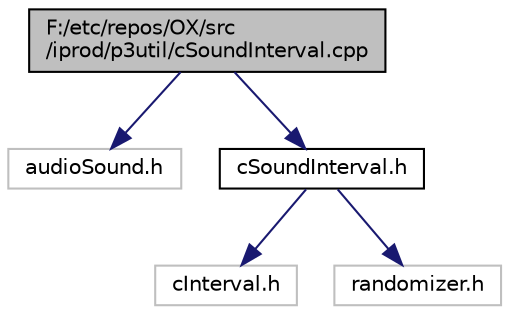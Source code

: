 digraph "F:/etc/repos/OX/src/iprod/p3util/cSoundInterval.cpp"
{
  edge [fontname="Helvetica",fontsize="10",labelfontname="Helvetica",labelfontsize="10"];
  node [fontname="Helvetica",fontsize="10",shape=record];
  Node1 [label="F:/etc/repos/OX/src\l/iprod/p3util/cSoundInterval.cpp",height=0.2,width=0.4,color="black", fillcolor="grey75", style="filled" fontcolor="black"];
  Node1 -> Node2 [color="midnightblue",fontsize="10",style="solid",fontname="Helvetica"];
  Node2 [label="audioSound.h",height=0.2,width=0.4,color="grey75", fillcolor="white", style="filled"];
  Node1 -> Node3 [color="midnightblue",fontsize="10",style="solid",fontname="Helvetica"];
  Node3 [label="cSoundInterval.h",height=0.2,width=0.4,color="black", fillcolor="white", style="filled",URL="$c_sound_interval_8h.html"];
  Node3 -> Node4 [color="midnightblue",fontsize="10",style="solid",fontname="Helvetica"];
  Node4 [label="cInterval.h",height=0.2,width=0.4,color="grey75", fillcolor="white", style="filled"];
  Node3 -> Node5 [color="midnightblue",fontsize="10",style="solid",fontname="Helvetica"];
  Node5 [label="randomizer.h",height=0.2,width=0.4,color="grey75", fillcolor="white", style="filled"];
}
